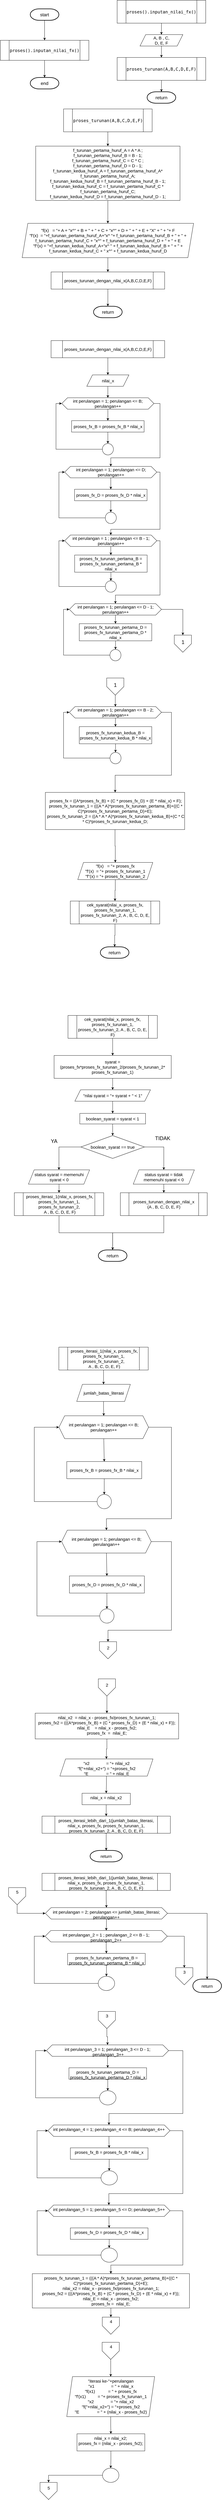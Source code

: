 <mxfile version="20.7.4" type="device"><diagram id="DAXjjJylwrvw80jNTv9P" name="Page-1"><mxGraphModel dx="1833" dy="1072" grid="1" gridSize="10" guides="1" tooltips="1" connect="1" arrows="1" fold="1" page="1" pageScale="1" pageWidth="827" pageHeight="1169" math="0" shadow="0"><root><mxCell id="0"/><mxCell id="1" parent="0"/><mxCell id="E_1q_kPZI-BEjvOuECfu-3" style="edgeStyle=orthogonalEdgeStyle;rounded=0;orthogonalLoop=1;jettySize=auto;html=1;entryX=0.5;entryY=0;entryDx=0;entryDy=0;fontSize=15;" parent="1" source="PBBCC5rpYuAhIL-adwkn-1" target="E_1q_kPZI-BEjvOuECfu-2" edge="1"><mxGeometry relative="1" as="geometry"/></mxCell><mxCell id="PBBCC5rpYuAhIL-adwkn-1" value="&lt;font style=&quot;font-size: 16px;&quot;&gt;start&lt;/font&gt;" style="strokeWidth=2;html=1;shape=mxgraph.flowchart.terminator;whiteSpace=wrap;" parent="1" vertex="1"><mxGeometry x="146" y="40" width="100" height="40" as="geometry"/></mxCell><mxCell id="PBBCC5rpYuAhIL-adwkn-6" value="&lt;font style=&quot;font-size: 16px;&quot;&gt;end&lt;/font&gt;" style="strokeWidth=2;html=1;shape=mxgraph.flowchart.terminator;whiteSpace=wrap;" parent="1" vertex="1"><mxGeometry x="146" y="280" width="100" height="40" as="geometry"/></mxCell><mxCell id="E_1q_kPZI-BEjvOuECfu-4" style="edgeStyle=orthogonalEdgeStyle;rounded=0;orthogonalLoop=1;jettySize=auto;html=1;entryX=0.5;entryY=0;entryDx=0;entryDy=0;entryPerimeter=0;fontSize=15;" parent="1" source="E_1q_kPZI-BEjvOuECfu-2" target="PBBCC5rpYuAhIL-adwkn-6" edge="1"><mxGeometry relative="1" as="geometry"/></mxCell><mxCell id="E_1q_kPZI-BEjvOuECfu-2" value="&lt;pre style=&quot;border-color: var(--border-color); font-size: 12px;&quot;&gt;&lt;font style=&quot;border-color: var(--border-color); background-color: rgb(255, 255, 255); font-size: 15px;&quot;&gt;proses().inputan_nilai_fx()&lt;/font&gt;&lt;/pre&gt;" style="shape=process;whiteSpace=wrap;html=1;backgroundOutline=1;fontSize=15;" parent="1" vertex="1"><mxGeometry x="41" y="150" width="310" height="70" as="geometry"/></mxCell><mxCell id="E_1q_kPZI-BEjvOuECfu-7" value="" style="edgeStyle=orthogonalEdgeStyle;rounded=0;orthogonalLoop=1;jettySize=auto;html=1;fontSize=16;" parent="1" source="E_1q_kPZI-BEjvOuECfu-5" target="E_1q_kPZI-BEjvOuECfu-6" edge="1"><mxGeometry relative="1" as="geometry"/></mxCell><mxCell id="E_1q_kPZI-BEjvOuECfu-5" value="&lt;pre style=&quot;border-color: var(--border-color); font-size: 12px;&quot;&gt;&lt;font style=&quot;border-color: var(--border-color); background-color: rgb(255, 255, 255); font-size: 15px;&quot;&gt;proses().inputan_nilai_fx()&lt;/font&gt;&lt;/pre&gt;" style="shape=process;whiteSpace=wrap;html=1;backgroundOutline=1;fontSize=15;" parent="1" vertex="1"><mxGeometry x="450" y="10" width="310" height="80" as="geometry"/></mxCell><mxCell id="E_1q_kPZI-BEjvOuECfu-9" style="edgeStyle=orthogonalEdgeStyle;rounded=0;orthogonalLoop=1;jettySize=auto;html=1;fontSize=16;" parent="1" source="E_1q_kPZI-BEjvOuECfu-6" target="E_1q_kPZI-BEjvOuECfu-8" edge="1"><mxGeometry relative="1" as="geometry"/></mxCell><mxCell id="E_1q_kPZI-BEjvOuECfu-6" value="A, B , C, &lt;br&gt;D, E, F" style="shape=parallelogram;perimeter=parallelogramPerimeter;whiteSpace=wrap;html=1;fixedSize=1;fontSize=15;" parent="1" vertex="1"><mxGeometry x="530" y="130" width="150" height="40" as="geometry"/></mxCell><mxCell id="E_1q_kPZI-BEjvOuECfu-11" style="edgeStyle=orthogonalEdgeStyle;rounded=0;orthogonalLoop=1;jettySize=auto;html=1;fontSize=16;" parent="1" source="E_1q_kPZI-BEjvOuECfu-8" target="E_1q_kPZI-BEjvOuECfu-10" edge="1"><mxGeometry relative="1" as="geometry"/></mxCell><mxCell id="E_1q_kPZI-BEjvOuECfu-8" value="&lt;pre style=&quot;border-color: var(--border-color); font-size: 12px;&quot;&gt;&lt;font style=&quot;border-color: var(--border-color); background-color: rgb(255, 255, 255); font-size: 15px;&quot;&gt;proses_turunan(A,B,C,D,E,F)&lt;/font&gt;&lt;/pre&gt;" style="shape=process;whiteSpace=wrap;html=1;backgroundOutline=1;fontSize=15;" parent="1" vertex="1"><mxGeometry x="450" y="210" width="310" height="80" as="geometry"/></mxCell><mxCell id="E_1q_kPZI-BEjvOuECfu-10" value="&lt;font style=&quot;font-size: 16px;&quot;&gt;return&lt;/font&gt;" style="strokeWidth=2;html=1;shape=mxgraph.flowchart.terminator;whiteSpace=wrap;" parent="1" vertex="1"><mxGeometry x="555" y="330" width="100" height="40" as="geometry"/></mxCell><mxCell id="E_1q_kPZI-BEjvOuECfu-14" value="" style="edgeStyle=orthogonalEdgeStyle;rounded=0;orthogonalLoop=1;jettySize=auto;html=1;fontSize=16;" parent="1" source="E_1q_kPZI-BEjvOuECfu-12" target="E_1q_kPZI-BEjvOuECfu-13" edge="1"><mxGeometry relative="1" as="geometry"/></mxCell><mxCell id="E_1q_kPZI-BEjvOuECfu-12" value="&lt;pre style=&quot;border-color: var(--border-color); font-size: 12px;&quot;&gt;&lt;font style=&quot;border-color: var(--border-color); background-color: rgb(255, 255, 255); font-size: 15px;&quot;&gt;proses_turunan(A,B,C,D,E,F)&lt;/font&gt;&lt;/pre&gt;" style="shape=process;whiteSpace=wrap;html=1;backgroundOutline=1;fontSize=15;" parent="1" vertex="1"><mxGeometry x="262.5" y="390" width="310" height="80" as="geometry"/></mxCell><mxCell id="E_1q_kPZI-BEjvOuECfu-16" style="edgeStyle=orthogonalEdgeStyle;rounded=0;orthogonalLoop=1;jettySize=auto;html=1;entryX=0.5;entryY=0;entryDx=0;entryDy=0;fontSize=16;" parent="1" source="E_1q_kPZI-BEjvOuECfu-13" target="E_1q_kPZI-BEjvOuECfu-15" edge="1"><mxGeometry relative="1" as="geometry"/></mxCell><mxCell id="E_1q_kPZI-BEjvOuECfu-13" value="&lt;div&gt;f_turunan_pertama_huruf_A = A * A ;&lt;/div&gt;&lt;div&gt;f_turunan_pertama_huruf_B = B - 1;&lt;/div&gt;&lt;div&gt;f_turunan_pertama_huruf_C = C * C ;&lt;/div&gt;&lt;div&gt;f_turunan_pertama_huruf_D = D - 1;&lt;/div&gt;&lt;div&gt;f_turunan_kedua_huruf_A = f_turunan_pertama_huruf_A* f_turunan_pertama_huruf_A;&lt;/div&gt;&lt;div&gt;f_turunan_kedua_huruf_B = f_turunan_pertama_huruf_B - 1;&lt;/div&gt;&lt;div&gt;f_turunan_kedua_huruf_C = f_turunan_pertama_huruf_C * f_turunan_pertama_huruf_C;&lt;/div&gt;&lt;div&gt;f_turunan_kedua_huruf_D = f_turunan_pertama_huruf_D - 1;&lt;/div&gt;" style="whiteSpace=wrap;html=1;fontSize=15;" parent="1" vertex="1"><mxGeometry x="165" y="520" width="505" height="190" as="geometry"/></mxCell><mxCell id="E_1q_kPZI-BEjvOuECfu-18" value="" style="edgeStyle=orthogonalEdgeStyle;rounded=0;orthogonalLoop=1;jettySize=auto;html=1;fontSize=16;" parent="1" source="E_1q_kPZI-BEjvOuECfu-15" target="E_1q_kPZI-BEjvOuECfu-17" edge="1"><mxGeometry relative="1" as="geometry"/></mxCell><mxCell id="E_1q_kPZI-BEjvOuECfu-15" value="&lt;div&gt;&quot;f(x)&amp;nbsp; &amp;nbsp;= &quot;+ A + &quot;x^&quot; + B + &quot; + &quot; + C + &quot;x^&quot; + D + &quot; + &quot; + E + &quot;X&quot; + &quot; + &quot;+ F&lt;/div&gt;&lt;div&gt;&quot;f'(x)&amp;nbsp; = &quot;+f_turunan_pertama_huruf_A+&quot;x^ &quot;+ f_turunan_pertama_huruf_B + &quot; + &quot; + f_turunan_pertama_huruf_C + &quot;x^&quot; + f_turunan_pertama_huruf_D + &quot; + &quot; + E&lt;/div&gt;&lt;div&gt;&quot;f''(x) = &quot;+f_turunan_kedua_huruf_A+&quot;x^ &quot; + f_turunan_kedua_huruf_B + &quot; + &quot; + f_turunan_kedua_huruf_C + &quot; x^&quot; + f_turunan_kedua_huruf_D&lt;/div&gt;" style="shape=parallelogram;perimeter=parallelogramPerimeter;whiteSpace=wrap;html=1;fixedSize=1;fontSize=15;" parent="1" vertex="1"><mxGeometry x="117.5" y="790" width="600" height="120" as="geometry"/></mxCell><mxCell id="E_1q_kPZI-BEjvOuECfu-20" style="edgeStyle=orthogonalEdgeStyle;rounded=0;orthogonalLoop=1;jettySize=auto;html=1;fontSize=16;" parent="1" source="E_1q_kPZI-BEjvOuECfu-17" target="E_1q_kPZI-BEjvOuECfu-19" edge="1"><mxGeometry relative="1" as="geometry"/></mxCell><mxCell id="E_1q_kPZI-BEjvOuECfu-17" value="proses_turunan_dengan_nilai_x(A,B,C,D,E,F)" style="shape=process;whiteSpace=wrap;html=1;backgroundOutline=1;fontSize=15;" parent="1" vertex="1"><mxGeometry x="218.75" y="960" width="397.5" height="60" as="geometry"/></mxCell><mxCell id="E_1q_kPZI-BEjvOuECfu-19" value="&lt;font style=&quot;font-size: 16px;&quot;&gt;return&lt;/font&gt;" style="strokeWidth=2;html=1;shape=mxgraph.flowchart.terminator;whiteSpace=wrap;" parent="1" vertex="1"><mxGeometry x="367.5" y="1080" width="100" height="40" as="geometry"/></mxCell><mxCell id="kKgwwl3PfgiKNTvejOgA-3" value="" style="edgeStyle=orthogonalEdgeStyle;rounded=0;orthogonalLoop=1;jettySize=auto;html=1;" parent="1" source="kKgwwl3PfgiKNTvejOgA-1" target="kKgwwl3PfgiKNTvejOgA-2" edge="1"><mxGeometry relative="1" as="geometry"/></mxCell><mxCell id="kKgwwl3PfgiKNTvejOgA-1" value="proses_turunan_dengan_nilai_x(A,B,C,D,E,F)" style="shape=process;whiteSpace=wrap;html=1;backgroundOutline=1;fontSize=15;" parent="1" vertex="1"><mxGeometry x="218.75" y="1200" width="397.5" height="60" as="geometry"/></mxCell><mxCell id="kKgwwl3PfgiKNTvejOgA-5" value="" style="edgeStyle=orthogonalEdgeStyle;rounded=0;orthogonalLoop=1;jettySize=auto;html=1;" parent="1" source="kKgwwl3PfgiKNTvejOgA-2" target="kKgwwl3PfgiKNTvejOgA-4" edge="1"><mxGeometry relative="1" as="geometry"/></mxCell><mxCell id="kKgwwl3PfgiKNTvejOgA-2" value="&lt;span style=&quot;font-size: 15px;&quot;&gt;nilai_x&lt;/span&gt;" style="shape=parallelogram;perimeter=parallelogramPerimeter;whiteSpace=wrap;html=1;fixedSize=1;fontSize=15;" parent="1" vertex="1"><mxGeometry x="343.75" y="1320" width="147.5" height="40" as="geometry"/></mxCell><mxCell id="kKgwwl3PfgiKNTvejOgA-7" value="" style="edgeStyle=orthogonalEdgeStyle;rounded=0;orthogonalLoop=1;jettySize=auto;html=1;" parent="1" source="kKgwwl3PfgiKNTvejOgA-4" target="kKgwwl3PfgiKNTvejOgA-6" edge="1"><mxGeometry relative="1" as="geometry"/></mxCell><mxCell id="kKgwwl3PfgiKNTvejOgA-17" style="edgeStyle=orthogonalEdgeStyle;rounded=0;orthogonalLoop=1;jettySize=auto;html=1;entryX=0.5;entryY=0;entryDx=0;entryDy=0;" parent="1" source="kKgwwl3PfgiKNTvejOgA-4" target="kKgwwl3PfgiKNTvejOgA-12" edge="1"><mxGeometry relative="1" as="geometry"><Array as="points"><mxPoint x="600" y="1420"/><mxPoint x="600" y="1610"/><mxPoint x="428" y="1610"/></Array></mxGeometry></mxCell><mxCell id="kKgwwl3PfgiKNTvejOgA-4" value="&lt;span style=&quot;font-size: 15px;&quot;&gt;int perulangan = 1; perulangan &amp;lt;= B; perulangan++&lt;/span&gt;" style="shape=hexagon;perimeter=hexagonPerimeter2;whiteSpace=wrap;html=1;fixedSize=1;fontSize=15;" parent="1" vertex="1"><mxGeometry x="256.25" y="1400" width="322.5" height="40" as="geometry"/></mxCell><mxCell id="kKgwwl3PfgiKNTvejOgA-9" value="" style="edgeStyle=orthogonalEdgeStyle;rounded=0;orthogonalLoop=1;jettySize=auto;html=1;" parent="1" source="kKgwwl3PfgiKNTvejOgA-6" target="kKgwwl3PfgiKNTvejOgA-8" edge="1"><mxGeometry relative="1" as="geometry"/></mxCell><mxCell id="kKgwwl3PfgiKNTvejOgA-6" value="&lt;span style=&quot;font-size: 15px;&quot;&gt;proses_fx_B = proses_fx_B * nilai_x&lt;/span&gt;" style="whiteSpace=wrap;html=1;fontSize=15;" parent="1" vertex="1"><mxGeometry x="290.63" y="1480" width="253.75" height="40" as="geometry"/></mxCell><mxCell id="kKgwwl3PfgiKNTvejOgA-10" style="edgeStyle=orthogonalEdgeStyle;rounded=0;orthogonalLoop=1;jettySize=auto;html=1;entryX=0;entryY=0.5;entryDx=0;entryDy=0;" parent="1" source="kKgwwl3PfgiKNTvejOgA-8" target="kKgwwl3PfgiKNTvejOgA-4" edge="1"><mxGeometry relative="1" as="geometry"><Array as="points"><mxPoint x="236" y="1580"/><mxPoint x="236" y="1420"/></Array></mxGeometry></mxCell><mxCell id="kKgwwl3PfgiKNTvejOgA-8" value="" style="ellipse;whiteSpace=wrap;html=1;fontSize=15;" parent="1" vertex="1"><mxGeometry x="398.25" y="1560" width="38.75" height="40" as="geometry"/></mxCell><mxCell id="kKgwwl3PfgiKNTvejOgA-11" value="" style="edgeStyle=orthogonalEdgeStyle;rounded=0;orthogonalLoop=1;jettySize=auto;html=1;" parent="1" source="kKgwwl3PfgiKNTvejOgA-12" target="kKgwwl3PfgiKNTvejOgA-14" edge="1"><mxGeometry relative="1" as="geometry"/></mxCell><mxCell id="kKgwwl3PfgiKNTvejOgA-24" style="edgeStyle=orthogonalEdgeStyle;rounded=0;orthogonalLoop=1;jettySize=auto;html=1;entryX=0.5;entryY=0;entryDx=0;entryDy=0;" parent="1" source="kKgwwl3PfgiKNTvejOgA-12" target="kKgwwl3PfgiKNTvejOgA-19" edge="1"><mxGeometry relative="1" as="geometry"><Array as="points"><mxPoint x="600" y="1660"/><mxPoint x="600" y="1860"/><mxPoint x="428" y="1860"/></Array></mxGeometry></mxCell><mxCell id="kKgwwl3PfgiKNTvejOgA-12" value="&lt;span style=&quot;font-size: 15px;&quot;&gt;int perulangan = 1; perulangan &amp;lt;= D; perulangan++&lt;/span&gt;" style="shape=hexagon;perimeter=hexagonPerimeter2;whiteSpace=wrap;html=1;fixedSize=1;fontSize=15;" parent="1" vertex="1"><mxGeometry x="266.5" y="1640" width="322.5" height="40" as="geometry"/></mxCell><mxCell id="kKgwwl3PfgiKNTvejOgA-13" value="" style="edgeStyle=orthogonalEdgeStyle;rounded=0;orthogonalLoop=1;jettySize=auto;html=1;" parent="1" source="kKgwwl3PfgiKNTvejOgA-14" target="kKgwwl3PfgiKNTvejOgA-16" edge="1"><mxGeometry relative="1" as="geometry"/></mxCell><mxCell id="kKgwwl3PfgiKNTvejOgA-14" value="&lt;span style=&quot;font-size: 15px;&quot;&gt;proses_fx_D = proses_fx_D * nilai_x&lt;/span&gt;" style="whiteSpace=wrap;html=1;fontSize=15;" parent="1" vertex="1"><mxGeometry x="300.88" y="1720" width="253.75" height="40" as="geometry"/></mxCell><mxCell id="kKgwwl3PfgiKNTvejOgA-15" style="edgeStyle=orthogonalEdgeStyle;rounded=0;orthogonalLoop=1;jettySize=auto;html=1;entryX=0;entryY=0.5;entryDx=0;entryDy=0;" parent="1" source="kKgwwl3PfgiKNTvejOgA-16" target="kKgwwl3PfgiKNTvejOgA-12" edge="1"><mxGeometry relative="1" as="geometry"><Array as="points"><mxPoint x="246.25" y="1820"/><mxPoint x="246.25" y="1660"/></Array></mxGeometry></mxCell><mxCell id="kKgwwl3PfgiKNTvejOgA-16" value="" style="ellipse;whiteSpace=wrap;html=1;fontSize=15;" parent="1" vertex="1"><mxGeometry x="408.5" y="1800" width="38.75" height="40" as="geometry"/></mxCell><mxCell id="kKgwwl3PfgiKNTvejOgA-18" value="" style="edgeStyle=orthogonalEdgeStyle;rounded=0;orthogonalLoop=1;jettySize=auto;html=1;" parent="1" source="kKgwwl3PfgiKNTvejOgA-19" target="kKgwwl3PfgiKNTvejOgA-21" edge="1"><mxGeometry relative="1" as="geometry"/></mxCell><mxCell id="kKgwwl3PfgiKNTvejOgA-31" style="edgeStyle=orthogonalEdgeStyle;rounded=0;orthogonalLoop=1;jettySize=auto;html=1;entryX=0.5;entryY=0;entryDx=0;entryDy=0;" parent="1" source="kKgwwl3PfgiKNTvejOgA-19" target="kKgwwl3PfgiKNTvejOgA-26" edge="1"><mxGeometry relative="1" as="geometry"><Array as="points"><mxPoint x="600" y="1900"/><mxPoint x="600" y="2090"/><mxPoint x="444" y="2090"/></Array></mxGeometry></mxCell><mxCell id="kKgwwl3PfgiKNTvejOgA-19" value="&lt;span style=&quot;font-size: 15px;&quot;&gt;int perulangan = 1 ; perulangan &amp;lt;= B - 1; perulangan++&lt;/span&gt;" style="shape=hexagon;perimeter=hexagonPerimeter2;whiteSpace=wrap;html=1;fixedSize=1;fontSize=15;" parent="1" vertex="1"><mxGeometry x="266.5" y="1880" width="322.5" height="40" as="geometry"/></mxCell><mxCell id="kKgwwl3PfgiKNTvejOgA-20" value="" style="edgeStyle=orthogonalEdgeStyle;rounded=0;orthogonalLoop=1;jettySize=auto;html=1;" parent="1" source="kKgwwl3PfgiKNTvejOgA-21" target="kKgwwl3PfgiKNTvejOgA-23" edge="1"><mxGeometry relative="1" as="geometry"/></mxCell><mxCell id="kKgwwl3PfgiKNTvejOgA-21" value="&lt;span style=&quot;font-size: 15px;&quot;&gt;proses_fx_turunan_pertama_B = proses_fx_turunan_pertama_B * nilai_x&lt;/span&gt;" style="whiteSpace=wrap;html=1;fontSize=15;" parent="1" vertex="1"><mxGeometry x="301.25" y="1950" width="253.75" height="60" as="geometry"/></mxCell><mxCell id="kKgwwl3PfgiKNTvejOgA-22" style="edgeStyle=orthogonalEdgeStyle;rounded=0;orthogonalLoop=1;jettySize=auto;html=1;entryX=0;entryY=0.5;entryDx=0;entryDy=0;" parent="1" source="kKgwwl3PfgiKNTvejOgA-23" target="kKgwwl3PfgiKNTvejOgA-19" edge="1"><mxGeometry relative="1" as="geometry"><Array as="points"><mxPoint x="246.25" y="2060"/><mxPoint x="246.25" y="1900"/></Array></mxGeometry></mxCell><mxCell id="kKgwwl3PfgiKNTvejOgA-23" value="" style="ellipse;whiteSpace=wrap;html=1;fontSize=15;" parent="1" vertex="1"><mxGeometry x="408.5" y="2040" width="38.75" height="40" as="geometry"/></mxCell><mxCell id="kKgwwl3PfgiKNTvejOgA-25" value="" style="edgeStyle=orthogonalEdgeStyle;rounded=0;orthogonalLoop=1;jettySize=auto;html=1;" parent="1" source="kKgwwl3PfgiKNTvejOgA-26" target="kKgwwl3PfgiKNTvejOgA-28" edge="1"><mxGeometry relative="1" as="geometry"/></mxCell><mxCell id="kKgwwl3PfgiKNTvejOgA-34" style="edgeStyle=orthogonalEdgeStyle;rounded=0;orthogonalLoop=1;jettySize=auto;html=1;entryX=0.5;entryY=0;entryDx=0;entryDy=0;" parent="1" source="kKgwwl3PfgiKNTvejOgA-26" target="kKgwwl3PfgiKNTvejOgA-33" edge="1"><mxGeometry relative="1" as="geometry"/></mxCell><mxCell id="kKgwwl3PfgiKNTvejOgA-26" value="&lt;span style=&quot;font-size: 15px;&quot;&gt;int perulangan = 1; perulangan &amp;lt;= D - 1; perulangan++&lt;/span&gt;" style="shape=hexagon;perimeter=hexagonPerimeter2;whiteSpace=wrap;html=1;fixedSize=1;fontSize=15;" parent="1" vertex="1"><mxGeometry x="282.71" y="2120" width="322.5" height="40" as="geometry"/></mxCell><mxCell id="kKgwwl3PfgiKNTvejOgA-27" value="" style="edgeStyle=orthogonalEdgeStyle;rounded=0;orthogonalLoop=1;jettySize=auto;html=1;" parent="1" source="kKgwwl3PfgiKNTvejOgA-28" target="kKgwwl3PfgiKNTvejOgA-30" edge="1"><mxGeometry relative="1" as="geometry"/></mxCell><mxCell id="kKgwwl3PfgiKNTvejOgA-28" value="&lt;span style=&quot;font-size: 15px;&quot;&gt;proses_fx_turunan_pertama_D = proses_fx_turunan_pertama_D * nilai_x&lt;/span&gt;" style="whiteSpace=wrap;html=1;fontSize=15;" parent="1" vertex="1"><mxGeometry x="317.46" y="2190" width="253.75" height="60" as="geometry"/></mxCell><mxCell id="kKgwwl3PfgiKNTvejOgA-29" style="edgeStyle=orthogonalEdgeStyle;rounded=0;orthogonalLoop=1;jettySize=auto;html=1;entryX=0;entryY=0.5;entryDx=0;entryDy=0;" parent="1" source="kKgwwl3PfgiKNTvejOgA-30" target="kKgwwl3PfgiKNTvejOgA-26" edge="1"><mxGeometry relative="1" as="geometry"><Array as="points"><mxPoint x="262.46" y="2300"/><mxPoint x="262.46" y="2140"/></Array></mxGeometry></mxCell><mxCell id="kKgwwl3PfgiKNTvejOgA-30" value="" style="ellipse;whiteSpace=wrap;html=1;fontSize=15;" parent="1" vertex="1"><mxGeometry x="424.71" y="2280" width="38.75" height="40" as="geometry"/></mxCell><mxCell id="kKgwwl3PfgiKNTvejOgA-33" value="" style="verticalLabelPosition=bottom;verticalAlign=top;html=1;shape=offPageConnector;rounded=0;size=0.5;" parent="1" vertex="1"><mxGeometry x="650" y="2230" width="60" height="60" as="geometry"/></mxCell><mxCell id="kKgwwl3PfgiKNTvejOgA-35" value="&lt;font style=&quot;font-size: 18px;&quot;&gt;1&lt;/font&gt;" style="text;html=1;align=center;verticalAlign=middle;resizable=0;points=[];autosize=1;strokeColor=none;fillColor=none;" parent="1" vertex="1"><mxGeometry x="665" y="2235" width="30" height="40" as="geometry"/></mxCell><mxCell id="kKgwwl3PfgiKNTvejOgA-47" style="edgeStyle=orthogonalEdgeStyle;rounded=0;orthogonalLoop=1;jettySize=auto;html=1;entryX=0.5;entryY=0;entryDx=0;entryDy=0;fontSize=18;" parent="1" source="kKgwwl3PfgiKNTvejOgA-37" target="kKgwwl3PfgiKNTvejOgA-40" edge="1"><mxGeometry relative="1" as="geometry"/></mxCell><mxCell id="kKgwwl3PfgiKNTvejOgA-37" value="" style="verticalLabelPosition=bottom;verticalAlign=top;html=1;shape=offPageConnector;rounded=0;size=0.5;" parent="1" vertex="1"><mxGeometry x="413.5" y="2380" width="60" height="60" as="geometry"/></mxCell><mxCell id="kKgwwl3PfgiKNTvejOgA-38" value="&lt;font style=&quot;font-size: 18px;&quot;&gt;1&lt;/font&gt;" style="text;html=1;align=center;verticalAlign=middle;resizable=0;points=[];autosize=1;strokeColor=none;fillColor=none;" parent="1" vertex="1"><mxGeometry x="427.5" y="2385" width="30" height="40" as="geometry"/></mxCell><mxCell id="kKgwwl3PfgiKNTvejOgA-39" value="" style="edgeStyle=orthogonalEdgeStyle;rounded=0;orthogonalLoop=1;jettySize=auto;html=1;" parent="1" source="kKgwwl3PfgiKNTvejOgA-40" target="kKgwwl3PfgiKNTvejOgA-42" edge="1"><mxGeometry relative="1" as="geometry"/></mxCell><mxCell id="zdgtcmGJrMcg57RBQMxr-4" value="" style="edgeStyle=orthogonalEdgeStyle;rounded=0;orthogonalLoop=1;jettySize=auto;html=1;" edge="1" parent="1" source="kKgwwl3PfgiKNTvejOgA-40" target="zdgtcmGJrMcg57RBQMxr-3"><mxGeometry relative="1" as="geometry"><Array as="points"><mxPoint x="640" y="2500"/><mxPoint x="640" y="2720"/><mxPoint x="443" y="2720"/></Array></mxGeometry></mxCell><mxCell id="kKgwwl3PfgiKNTvejOgA-40" value="&lt;span style=&quot;font-size: 15px;&quot;&gt;int perulangan = 1; perulangan &amp;lt;= B - 2; perulangan++&lt;/span&gt;" style="shape=hexagon;perimeter=hexagonPerimeter2;whiteSpace=wrap;html=1;fixedSize=1;fontSize=15;" parent="1" vertex="1"><mxGeometry x="282.71" y="2480" width="322.5" height="40" as="geometry"/></mxCell><mxCell id="kKgwwl3PfgiKNTvejOgA-41" value="" style="edgeStyle=orthogonalEdgeStyle;rounded=0;orthogonalLoop=1;jettySize=auto;html=1;" parent="1" source="kKgwwl3PfgiKNTvejOgA-42" edge="1"><mxGeometry relative="1" as="geometry"><mxPoint x="444.085" y="2640" as="targetPoint"/></mxGeometry></mxCell><mxCell id="kKgwwl3PfgiKNTvejOgA-42" value="&lt;span style=&quot;font-size: 15px;&quot;&gt;proses_fx_turunan_kedua_B = proses_fx_turunan_kedua_B * nilai_x&lt;/span&gt;" style="whiteSpace=wrap;html=1;fontSize=15;" parent="1" vertex="1"><mxGeometry x="317.46" y="2550" width="253.75" height="60" as="geometry"/></mxCell><mxCell id="kKgwwl3PfgiKNTvejOgA-43" style="edgeStyle=orthogonalEdgeStyle;rounded=0;orthogonalLoop=1;jettySize=auto;html=1;entryX=0;entryY=0.5;entryDx=0;entryDy=0;" parent="1" target="kKgwwl3PfgiKNTvejOgA-40" edge="1"><mxGeometry relative="1" as="geometry"><Array as="points"><mxPoint x="262.46" y="2660"/><mxPoint x="262.46" y="2500"/></Array><mxPoint x="424.71" y="2660.0" as="sourcePoint"/></mxGeometry></mxCell><mxCell id="kKgwwl3PfgiKNTvejOgA-44" value="" style="ellipse;whiteSpace=wrap;html=1;fontSize=15;" parent="1" vertex="1"><mxGeometry x="424.96" y="2640" width="38.75" height="40" as="geometry"/></mxCell><mxCell id="kKgwwl3PfgiKNTvejOgA-52" value="" style="edgeStyle=orthogonalEdgeStyle;rounded=0;orthogonalLoop=1;jettySize=auto;html=1;fontSize=18;" parent="1" source="kKgwwl3PfgiKNTvejOgA-49" target="kKgwwl3PfgiKNTvejOgA-51" edge="1"><mxGeometry relative="1" as="geometry"/></mxCell><mxCell id="kKgwwl3PfgiKNTvejOgA-49" value="&lt;span style=&quot;font-size: 15px;&quot;&gt;syarat = (proses_fx*proses_fx_turunan_2/proses_fx_turunan_2*&lt;br&gt;proses_fx_turunan_1)&lt;/span&gt;" style="whiteSpace=wrap;html=1;fontSize=15;" parent="1" vertex="1"><mxGeometry x="229.31" y="3700" width="410" height="80" as="geometry"/></mxCell><mxCell id="kKgwwl3PfgiKNTvejOgA-54" style="edgeStyle=orthogonalEdgeStyle;rounded=0;orthogonalLoop=1;jettySize=auto;html=1;fontSize=18;" parent="1" source="kKgwwl3PfgiKNTvejOgA-51" target="kKgwwl3PfgiKNTvejOgA-53" edge="1"><mxGeometry relative="1" as="geometry"/></mxCell><mxCell id="kKgwwl3PfgiKNTvejOgA-51" value="&lt;span style=&quot;font-size: 15px;&quot;&gt;&quot;nilai syarat = &quot;+ syarat + &quot; &amp;lt; 1&quot;&lt;/span&gt;" style="shape=parallelogram;perimeter=parallelogramPerimeter;whiteSpace=wrap;html=1;fixedSize=1;fontSize=15;" parent="1" vertex="1"><mxGeometry x="302" y="3820" width="264.63" height="40" as="geometry"/></mxCell><mxCell id="kKgwwl3PfgiKNTvejOgA-56" value="" style="edgeStyle=orthogonalEdgeStyle;rounded=0;orthogonalLoop=1;jettySize=auto;html=1;fontSize=18;" parent="1" source="kKgwwl3PfgiKNTvejOgA-53" target="kKgwwl3PfgiKNTvejOgA-55" edge="1"><mxGeometry relative="1" as="geometry"/></mxCell><mxCell id="kKgwwl3PfgiKNTvejOgA-53" value="&lt;span style=&quot;font-size: 15px;&quot;&gt;boolean_syarat = syarat &amp;lt; 1&lt;/span&gt;" style="whiteSpace=wrap;html=1;fontSize=15;" parent="1" vertex="1"><mxGeometry x="319.3" y="3902.5" width="230.01" height="37" as="geometry"/></mxCell><mxCell id="kKgwwl3PfgiKNTvejOgA-60" value="" style="edgeStyle=orthogonalEdgeStyle;rounded=0;orthogonalLoop=1;jettySize=auto;html=1;fontSize=18;" parent="1" source="kKgwwl3PfgiKNTvejOgA-55" target="kKgwwl3PfgiKNTvejOgA-59" edge="1"><mxGeometry relative="1" as="geometry"><Array as="points"><mxPoint x="246.31" y="4020"/></Array></mxGeometry></mxCell><mxCell id="kKgwwl3PfgiKNTvejOgA-66" style="edgeStyle=orthogonalEdgeStyle;rounded=0;orthogonalLoop=1;jettySize=auto;html=1;entryX=0.5;entryY=0;entryDx=0;entryDy=0;fontSize=18;" parent="1" source="kKgwwl3PfgiKNTvejOgA-55" target="kKgwwl3PfgiKNTvejOgA-64" edge="1"><mxGeometry relative="1" as="geometry"><Array as="points"><mxPoint x="613.31" y="4020"/></Array></mxGeometry></mxCell><mxCell id="kKgwwl3PfgiKNTvejOgA-55" value="&lt;span style=&quot;font-size: 15px;&quot;&gt;boolean_syarat == true&lt;/span&gt;" style="rhombus;whiteSpace=wrap;html=1;fontSize=15;" parent="1" vertex="1"><mxGeometry x="323.06" y="3980" width="222.5" height="80" as="geometry"/></mxCell><mxCell id="kKgwwl3PfgiKNTvejOgA-62" value="" style="edgeStyle=orthogonalEdgeStyle;rounded=0;orthogonalLoop=1;jettySize=auto;html=1;fontSize=18;" parent="1" source="kKgwwl3PfgiKNTvejOgA-59" target="kKgwwl3PfgiKNTvejOgA-61" edge="1"><mxGeometry relative="1" as="geometry"/></mxCell><mxCell id="kKgwwl3PfgiKNTvejOgA-59" value="&lt;span style=&quot;font-size: 15px;&quot;&gt;status syarat = memenuhi syarat &amp;lt; 0&lt;/span&gt;" style="shape=parallelogram;perimeter=parallelogramPerimeter;whiteSpace=wrap;html=1;fixedSize=1;fontSize=15;" parent="1" vertex="1"><mxGeometry x="139.56" y="4100" width="214" height="50" as="geometry"/></mxCell><mxCell id="kKgwwl3PfgiKNTvejOgA-69" style="edgeStyle=orthogonalEdgeStyle;rounded=0;orthogonalLoop=1;jettySize=auto;html=1;entryX=0.5;entryY=0;entryDx=0;entryDy=0;entryPerimeter=0;fontSize=18;" parent="1" source="kKgwwl3PfgiKNTvejOgA-61" target="kKgwwl3PfgiKNTvejOgA-67" edge="1"><mxGeometry relative="1" as="geometry"/></mxCell><mxCell id="kKgwwl3PfgiKNTvejOgA-61" value="&lt;span style=&quot;font-size: 15px;&quot;&gt;&amp;nbsp;proses_iterasi_1(nilai_x, proses_fx, proses_fx_turunan_1, &lt;br&gt;proses_fx_turunan_2,&lt;br&gt;&amp;nbsp;A , B, C, D, E, F)&lt;/span&gt;" style="shape=process;whiteSpace=wrap;html=1;backgroundOutline=1;fontSize=15;" parent="1" vertex="1"><mxGeometry x="90.19" y="4180" width="312.75" height="80" as="geometry"/></mxCell><mxCell id="kKgwwl3PfgiKNTvejOgA-63" value="" style="edgeStyle=orthogonalEdgeStyle;rounded=0;orthogonalLoop=1;jettySize=auto;html=1;fontSize=18;" parent="1" source="kKgwwl3PfgiKNTvejOgA-64" target="kKgwwl3PfgiKNTvejOgA-65" edge="1"><mxGeometry relative="1" as="geometry"/></mxCell><mxCell id="kKgwwl3PfgiKNTvejOgA-64" value="&lt;span style=&quot;font-size: 15px;&quot;&gt;status syarat = tidak &lt;br&gt;memenuhi syarat &amp;lt; 0&lt;/span&gt;" style="shape=parallelogram;perimeter=parallelogramPerimeter;whiteSpace=wrap;html=1;fixedSize=1;fontSize=15;" parent="1" vertex="1"><mxGeometry x="506.31" y="4100" width="214" height="50" as="geometry"/></mxCell><mxCell id="kKgwwl3PfgiKNTvejOgA-68" style="edgeStyle=orthogonalEdgeStyle;rounded=0;orthogonalLoop=1;jettySize=auto;html=1;entryX=0.5;entryY=0;entryDx=0;entryDy=0;entryPerimeter=0;fontSize=18;" parent="1" source="kKgwwl3PfgiKNTvejOgA-65" target="kKgwwl3PfgiKNTvejOgA-67" edge="1"><mxGeometry relative="1" as="geometry"/></mxCell><mxCell id="kKgwwl3PfgiKNTvejOgA-65" value="&lt;span style=&quot;font-size: 15px;&quot;&gt;proses_turunan_dengan_nilai_x&lt;br&gt;(A , B, C, D, E, F)&lt;/span&gt;" style="shape=process;whiteSpace=wrap;html=1;backgroundOutline=1;fontSize=15;" parent="1" vertex="1"><mxGeometry x="461.31" y="4180" width="304" height="80" as="geometry"/></mxCell><mxCell id="kKgwwl3PfgiKNTvejOgA-67" value="&lt;font style=&quot;font-size: 16px;&quot;&gt;return&lt;/font&gt;" style="strokeWidth=2;html=1;shape=mxgraph.flowchart.terminator;whiteSpace=wrap;" parent="1" vertex="1"><mxGeometry x="384.31" y="4380" width="100" height="40" as="geometry"/></mxCell><mxCell id="kKgwwl3PfgiKNTvejOgA-70" value="YA" style="text;html=1;align=center;verticalAlign=middle;resizable=0;points=[];autosize=1;strokeColor=none;fillColor=none;fontSize=18;" parent="1" vertex="1"><mxGeometry x="204.31" y="3980" width="50" height="40" as="geometry"/></mxCell><mxCell id="kKgwwl3PfgiKNTvejOgA-71" value="TIDAK" style="text;html=1;align=center;verticalAlign=middle;resizable=0;points=[];autosize=1;strokeColor=none;fillColor=none;fontSize=18;" parent="1" vertex="1"><mxGeometry x="569.31" y="3970" width="80" height="40" as="geometry"/></mxCell><mxCell id="zdgtcmGJrMcg57RBQMxr-2" style="edgeStyle=orthogonalEdgeStyle;rounded=0;orthogonalLoop=1;jettySize=auto;html=1;entryX=0.5;entryY=0;entryDx=0;entryDy=0;" edge="1" parent="1" source="zdgtcmGJrMcg57RBQMxr-1" target="kKgwwl3PfgiKNTvejOgA-49"><mxGeometry relative="1" as="geometry"/></mxCell><mxCell id="zdgtcmGJrMcg57RBQMxr-1" value="&lt;span style=&quot;font-size: 15px;&quot;&gt;cek_syarat(nilai_x, proses_fx, proses_fx_turunan_1, proses_fx_turunan_2, A , B, C, D, E, F)&lt;/span&gt;" style="shape=process;whiteSpace=wrap;html=1;backgroundOutline=1;fontSize=15;" vertex="1" parent="1"><mxGeometry x="277.94" y="3560" width="312.75" height="80" as="geometry"/></mxCell><mxCell id="zdgtcmGJrMcg57RBQMxr-6" value="" style="edgeStyle=orthogonalEdgeStyle;rounded=0;orthogonalLoop=1;jettySize=auto;html=1;" edge="1" parent="1" source="zdgtcmGJrMcg57RBQMxr-3" target="zdgtcmGJrMcg57RBQMxr-5"><mxGeometry relative="1" as="geometry"/></mxCell><mxCell id="zdgtcmGJrMcg57RBQMxr-3" value="&lt;div&gt;&lt;span style=&quot;font-size: 15px;&quot;&gt;&amp;nbsp;proses_fx = ((A*proses_fx_B) + (C * proses_fx_D) + (E * nilai_x) + F);&lt;/span&gt;&lt;/div&gt;&lt;div&gt;&lt;span style=&quot;font-size: 15px;&quot;&gt;&amp;nbsp;proses_fx_turunan_1 = (((A * A)*proses_fx_turunan_pertama_B)+((C * C)*proses_fx_turunan_pertama_D)+E);&lt;/span&gt;&lt;/div&gt;&lt;div&gt;&lt;span style=&quot;font-size: 15px;&quot;&gt;&amp;nbsp;proses_fx_turunan_2 = ((A * A * A)*proses_fx_turunan_kedua_B)+(C * C * C)*proses_fx_turunan_kedua_D;&lt;/span&gt;&lt;/div&gt;" style="whiteSpace=wrap;html=1;fontSize=15;" vertex="1" parent="1"><mxGeometry x="198.75" y="2780" width="487.5" height="130" as="geometry"/></mxCell><mxCell id="zdgtcmGJrMcg57RBQMxr-10" style="edgeStyle=orthogonalEdgeStyle;rounded=0;orthogonalLoop=1;jettySize=auto;html=1;" edge="1" parent="1" source="zdgtcmGJrMcg57RBQMxr-5" target="zdgtcmGJrMcg57RBQMxr-9"><mxGeometry relative="1" as="geometry"/></mxCell><mxCell id="zdgtcmGJrMcg57RBQMxr-5" value="&lt;div&gt;&lt;span style=&quot;font-size: 15px;&quot;&gt;&quot;f(x)&amp;nbsp; &amp;nbsp;= &quot;+ proses_fx&lt;/span&gt;&lt;/div&gt;&lt;div&gt;&lt;span style=&quot;font-size: 15px;&quot;&gt;&quot;f'(x)&amp;nbsp; = &quot;+ proses_fx_turunan_1&lt;/span&gt;&lt;/div&gt;&lt;div&gt;&lt;span style=&quot;font-size: 15px;&quot;&gt;&quot;f''(x) = &quot;+ proses_fx_turunan_2&lt;/span&gt;&lt;/div&gt;" style="shape=parallelogram;perimeter=parallelogramPerimeter;whiteSpace=wrap;html=1;fixedSize=1;fontSize=15;" vertex="1" parent="1"><mxGeometry x="312.25" y="3025" width="262.5" height="60" as="geometry"/></mxCell><mxCell id="zdgtcmGJrMcg57RBQMxr-7" value="&lt;font style=&quot;font-size: 16px;&quot;&gt;return&lt;/font&gt;" style="strokeWidth=2;html=1;shape=mxgraph.flowchart.terminator;whiteSpace=wrap;" vertex="1" parent="1"><mxGeometry x="391.25" y="3320" width="100" height="40" as="geometry"/></mxCell><mxCell id="zdgtcmGJrMcg57RBQMxr-11" style="edgeStyle=orthogonalEdgeStyle;rounded=0;orthogonalLoop=1;jettySize=auto;html=1;" edge="1" parent="1" source="zdgtcmGJrMcg57RBQMxr-9" target="zdgtcmGJrMcg57RBQMxr-7"><mxGeometry relative="1" as="geometry"/></mxCell><mxCell id="zdgtcmGJrMcg57RBQMxr-9" value="&lt;span style=&quot;font-size: 15px;&quot;&gt;cek_syarat(nilai_x, proses_fx, proses_fx_turunan_1, proses_fx_turunan_2, A , B, C, D, E, F)&lt;/span&gt;" style="shape=process;whiteSpace=wrap;html=1;backgroundOutline=1;fontSize=15;" vertex="1" parent="1"><mxGeometry x="286.13" y="3160" width="312.75" height="80" as="geometry"/></mxCell><mxCell id="zdgtcmGJrMcg57RBQMxr-14" value="" style="edgeStyle=orthogonalEdgeStyle;rounded=0;orthogonalLoop=1;jettySize=auto;html=1;" edge="1" parent="1" source="zdgtcmGJrMcg57RBQMxr-12" target="zdgtcmGJrMcg57RBQMxr-13"><mxGeometry relative="1" as="geometry"/></mxCell><mxCell id="zdgtcmGJrMcg57RBQMxr-12" value="&lt;span style=&quot;font-size: 15px;&quot;&gt;&amp;nbsp;proses_iterasi_1(nilai_x, proses_fx, proses_fx_turunan_1, &lt;br&gt;proses_fx_turunan_2,&lt;br&gt;&amp;nbsp;A , B, C, D, E, F)&lt;/span&gt;" style="shape=process;whiteSpace=wrap;html=1;backgroundOutline=1;fontSize=15;" vertex="1" parent="1"><mxGeometry x="246" y="4720" width="312.75" height="80" as="geometry"/></mxCell><mxCell id="zdgtcmGJrMcg57RBQMxr-18" value="" style="edgeStyle=orthogonalEdgeStyle;rounded=0;orthogonalLoop=1;jettySize=auto;html=1;" edge="1" parent="1" source="zdgtcmGJrMcg57RBQMxr-13" target="zdgtcmGJrMcg57RBQMxr-17"><mxGeometry relative="1" as="geometry"/></mxCell><mxCell id="zdgtcmGJrMcg57RBQMxr-13" value="&lt;span style=&quot;font-size: 15px;&quot;&gt;jumlah_batas_literasi&lt;/span&gt;" style="shape=parallelogram;perimeter=parallelogramPerimeter;whiteSpace=wrap;html=1;fixedSize=1;fontSize=15;" vertex="1" parent="1"><mxGeometry x="308.56" y="4850" width="187.63" height="60" as="geometry"/></mxCell><mxCell id="zdgtcmGJrMcg57RBQMxr-32" style="edgeStyle=orthogonalEdgeStyle;rounded=0;orthogonalLoop=1;jettySize=auto;html=1;exitX=1;exitY=0.5;exitDx=0;exitDy=0;entryX=0.5;entryY=0;entryDx=0;entryDy=0;fontSize=15;" edge="1" parent="1" source="zdgtcmGJrMcg57RBQMxr-17" target="zdgtcmGJrMcg57RBQMxr-26"><mxGeometry relative="1" as="geometry"><Array as="points"><mxPoint x="640" y="5000"/><mxPoint x="640" y="5320"/><mxPoint x="413" y="5320"/></Array></mxGeometry></mxCell><mxCell id="zdgtcmGJrMcg57RBQMxr-17" value="&lt;span style=&quot;font-size: 15px;&quot;&gt;int perulangan = 1; perulangan &amp;lt;= B; perulangan++&lt;/span&gt;" style="shape=hexagon;perimeter=hexagonPerimeter2;whiteSpace=wrap;html=1;fixedSize=1;fontSize=15;" vertex="1" parent="1"><mxGeometry x="246.37" y="4960" width="313.63" height="80" as="geometry"/></mxCell><mxCell id="zdgtcmGJrMcg57RBQMxr-19" value="" style="endArrow=classic;html=1;rounded=0;exitX=0.5;exitY=1;exitDx=0;exitDy=0;entryX=0.5;entryY=0;entryDx=0;entryDy=0;" edge="1" parent="1" source="zdgtcmGJrMcg57RBQMxr-17" target="zdgtcmGJrMcg57RBQMxr-21"><mxGeometry width="50" height="50" relative="1" as="geometry"><mxPoint x="560" y="4990" as="sourcePoint"/><mxPoint x="444.615" y="5090" as="targetPoint"/></mxGeometry></mxCell><mxCell id="zdgtcmGJrMcg57RBQMxr-23" style="edgeStyle=orthogonalEdgeStyle;rounded=0;orthogonalLoop=1;jettySize=auto;html=1;exitX=0.5;exitY=1;exitDx=0;exitDy=0;fontSize=15;" edge="1" parent="1" source="zdgtcmGJrMcg57RBQMxr-21" target="zdgtcmGJrMcg57RBQMxr-24"><mxGeometry relative="1" as="geometry"><mxPoint x="405.333" y="5250" as="targetPoint"/></mxGeometry></mxCell><mxCell id="zdgtcmGJrMcg57RBQMxr-21" value="&lt;font style=&quot;font-size: 15px;&quot;&gt;proses_fx_B = proses_fx_B * nilai_x&lt;/font&gt;" style="rounded=0;whiteSpace=wrap;html=1;" vertex="1" parent="1"><mxGeometry x="273.71" y="5120" width="262.29" height="60" as="geometry"/></mxCell><mxCell id="zdgtcmGJrMcg57RBQMxr-25" style="edgeStyle=orthogonalEdgeStyle;rounded=0;orthogonalLoop=1;jettySize=auto;html=1;exitX=0;exitY=0.5;exitDx=0;exitDy=0;entryX=0;entryY=0.5;entryDx=0;entryDy=0;fontSize=15;" edge="1" parent="1" source="zdgtcmGJrMcg57RBQMxr-24" target="zdgtcmGJrMcg57RBQMxr-17"><mxGeometry relative="1" as="geometry"><Array as="points"><mxPoint x="160" y="5260"/><mxPoint x="160" y="5000"/></Array></mxGeometry></mxCell><mxCell id="zdgtcmGJrMcg57RBQMxr-24" value="" style="ellipse;whiteSpace=wrap;html=1;aspect=fixed;fontSize=15;" vertex="1" parent="1"><mxGeometry x="379.86" y="5235" width="50" height="50" as="geometry"/></mxCell><mxCell id="zdgtcmGJrMcg57RBQMxr-35" style="edgeStyle=orthogonalEdgeStyle;rounded=0;orthogonalLoop=1;jettySize=auto;html=1;entryX=0.5;entryY=0;entryDx=0;entryDy=0;fontSize=15;" edge="1" parent="1" source="zdgtcmGJrMcg57RBQMxr-26" target="zdgtcmGJrMcg57RBQMxr-34"><mxGeometry relative="1" as="geometry"><Array as="points"><mxPoint x="640" y="5400"/><mxPoint x="640" y="5710"/><mxPoint x="418" y="5710"/></Array></mxGeometry></mxCell><mxCell id="zdgtcmGJrMcg57RBQMxr-26" value="&lt;span style=&quot;font-size: 15px;&quot;&gt;int perulangan = 1; perulangan &amp;lt;= B; perulangan++&lt;/span&gt;" style="shape=hexagon;perimeter=hexagonPerimeter2;whiteSpace=wrap;html=1;fixedSize=1;fontSize=15;" vertex="1" parent="1"><mxGeometry x="255.68" y="5360" width="313.63" height="80" as="geometry"/></mxCell><mxCell id="zdgtcmGJrMcg57RBQMxr-27" value="" style="endArrow=classic;html=1;rounded=0;exitX=0.5;exitY=1;exitDx=0;exitDy=0;entryX=0.5;entryY=0;entryDx=0;entryDy=0;" edge="1" parent="1" source="zdgtcmGJrMcg57RBQMxr-26" target="zdgtcmGJrMcg57RBQMxr-29"><mxGeometry width="50" height="50" relative="1" as="geometry"><mxPoint x="569.31" y="5390" as="sourcePoint"/><mxPoint x="453.925" y="5490" as="targetPoint"/></mxGeometry></mxCell><mxCell id="zdgtcmGJrMcg57RBQMxr-28" style="edgeStyle=orthogonalEdgeStyle;rounded=0;orthogonalLoop=1;jettySize=auto;html=1;exitX=0.5;exitY=1;exitDx=0;exitDy=0;fontSize=15;" edge="1" parent="1" source="zdgtcmGJrMcg57RBQMxr-29" target="zdgtcmGJrMcg57RBQMxr-31"><mxGeometry relative="1" as="geometry"><mxPoint x="414.643" y="5650" as="targetPoint"/></mxGeometry></mxCell><mxCell id="zdgtcmGJrMcg57RBQMxr-29" value="&lt;font style=&quot;font-size: 15px;&quot;&gt;proses_fx_D = proses_fx_D * nilai_x&lt;/font&gt;" style="rounded=0;whiteSpace=wrap;html=1;" vertex="1" parent="1"><mxGeometry x="283.02" y="5520" width="262.29" height="60" as="geometry"/></mxCell><mxCell id="zdgtcmGJrMcg57RBQMxr-30" style="edgeStyle=orthogonalEdgeStyle;rounded=0;orthogonalLoop=1;jettySize=auto;html=1;exitX=0;exitY=0.5;exitDx=0;exitDy=0;entryX=0;entryY=0.5;entryDx=0;entryDy=0;fontSize=15;" edge="1" parent="1" source="zdgtcmGJrMcg57RBQMxr-31" target="zdgtcmGJrMcg57RBQMxr-26"><mxGeometry relative="1" as="geometry"><Array as="points"><mxPoint x="169.31" y="5660"/><mxPoint x="169.31" y="5400"/></Array></mxGeometry></mxCell><mxCell id="zdgtcmGJrMcg57RBQMxr-31" value="" style="ellipse;whiteSpace=wrap;html=1;aspect=fixed;fontSize=15;" vertex="1" parent="1"><mxGeometry x="389.17" y="5635" width="50" height="50" as="geometry"/></mxCell><mxCell id="zdgtcmGJrMcg57RBQMxr-34" value="" style="verticalLabelPosition=bottom;verticalAlign=top;html=1;shape=offPageConnector;rounded=0;size=0.5;fontSize=15;" vertex="1" parent="1"><mxGeometry x="388" y="5750" width="60" height="60" as="geometry"/></mxCell><mxCell id="zdgtcmGJrMcg57RBQMxr-36" value="2" style="text;html=1;align=center;verticalAlign=middle;resizable=0;points=[];autosize=1;strokeColor=none;fillColor=none;fontSize=15;" vertex="1" parent="1"><mxGeometry x="403" y="5756" width="30" height="30" as="geometry"/></mxCell><mxCell id="zdgtcmGJrMcg57RBQMxr-40" value="" style="edgeStyle=orthogonalEdgeStyle;rounded=0;orthogonalLoop=1;jettySize=auto;html=1;fontSize=15;" edge="1" parent="1" source="zdgtcmGJrMcg57RBQMxr-37" target="zdgtcmGJrMcg57RBQMxr-39"><mxGeometry relative="1" as="geometry"/></mxCell><mxCell id="zdgtcmGJrMcg57RBQMxr-37" value="" style="verticalLabelPosition=bottom;verticalAlign=top;html=1;shape=offPageConnector;rounded=0;size=0.5;fontSize=15;" vertex="1" parent="1"><mxGeometry x="384.16" y="5880" width="60" height="60" as="geometry"/></mxCell><mxCell id="zdgtcmGJrMcg57RBQMxr-38" value="2" style="text;html=1;align=center;verticalAlign=middle;resizable=0;points=[];autosize=1;strokeColor=none;fillColor=none;fontSize=15;" vertex="1" parent="1"><mxGeometry x="399.16" y="5886" width="30" height="30" as="geometry"/></mxCell><mxCell id="zdgtcmGJrMcg57RBQMxr-42" value="" style="edgeStyle=orthogonalEdgeStyle;rounded=0;orthogonalLoop=1;jettySize=auto;html=1;fontSize=15;" edge="1" parent="1" source="zdgtcmGJrMcg57RBQMxr-39" target="zdgtcmGJrMcg57RBQMxr-41"><mxGeometry relative="1" as="geometry"/></mxCell><mxCell id="zdgtcmGJrMcg57RBQMxr-39" value="&lt;div&gt;&lt;span style=&quot;font-size: 15px;&quot;&gt;nilai_x2&amp;nbsp; = nilai_x - proses_fx/proses_fx_turunan_1;&lt;/span&gt;&lt;/div&gt;&lt;div&gt;&lt;span style=&quot;font-size: 15px;&quot;&gt;proses_fx2 = (((A*proses_fx_B) + (C * proses_fx_D) + (E * nilai_x) + F));&lt;/span&gt;&lt;/div&gt;&lt;div&gt;&lt;span style=&quot;font-size: 15px;&quot;&gt;nilai_E&amp;nbsp; &amp;nbsp; = nilai_x - proses_fx2;&lt;/span&gt;&lt;/div&gt;&lt;div&gt;&lt;span style=&quot;font-size: 15px;&quot;&gt;proses_fx&amp;nbsp; =&amp;nbsp; nilai_E;&lt;/span&gt;&lt;/div&gt;" style="whiteSpace=wrap;html=1;fontSize=15;verticalAlign=top;rounded=0;" vertex="1" parent="1"><mxGeometry x="163.13" y="6000" width="502.09" height="90" as="geometry"/></mxCell><mxCell id="zdgtcmGJrMcg57RBQMxr-44" value="" style="edgeStyle=orthogonalEdgeStyle;rounded=0;orthogonalLoop=1;jettySize=auto;html=1;fontSize=15;" edge="1" parent="1" source="zdgtcmGJrMcg57RBQMxr-41" target="zdgtcmGJrMcg57RBQMxr-43"><mxGeometry relative="1" as="geometry"/></mxCell><mxCell id="zdgtcmGJrMcg57RBQMxr-41" value="&lt;div&gt;&lt;span style=&quot;font-size: 15px;&quot;&gt;&quot;x2&amp;nbsp; &amp;nbsp; &amp;nbsp; &amp;nbsp; &amp;nbsp; &amp;nbsp; &amp;nbsp; = &quot;+ nilai_x2&lt;/span&gt;&lt;/div&gt;&lt;div&gt;&lt;span style=&quot;font-size: 15px;&quot;&gt;&quot;f(&quot;+nilai_x2+&quot;) = &quot;+proses_fx2&lt;/span&gt;&lt;/div&gt;&lt;div&gt;&lt;span style=&quot;font-size: 15px;&quot;&gt;&quot;E&amp;nbsp; &amp;nbsp; &amp;nbsp; &amp;nbsp; &amp;nbsp; &amp;nbsp; &amp;nbsp; &amp;nbsp;= &quot; + nilai_E&lt;/span&gt;&lt;/div&gt;" style="shape=parallelogram;perimeter=parallelogramPerimeter;whiteSpace=wrap;html=1;fixedSize=1;fontSize=15;verticalAlign=top;rounded=0;" vertex="1" parent="1"><mxGeometry x="249.58" y="6160" width="325.83" height="60" as="geometry"/></mxCell><mxCell id="zdgtcmGJrMcg57RBQMxr-49" value="" style="edgeStyle=orthogonalEdgeStyle;rounded=0;orthogonalLoop=1;jettySize=auto;html=1;fontSize=15;" edge="1" parent="1" source="zdgtcmGJrMcg57RBQMxr-43" target="zdgtcmGJrMcg57RBQMxr-48"><mxGeometry relative="1" as="geometry"/></mxCell><mxCell id="zdgtcmGJrMcg57RBQMxr-43" value="&lt;span style=&quot;font-size: 15px;&quot;&gt;nilai_x = nilai_x2&lt;/span&gt;" style="whiteSpace=wrap;html=1;fontSize=15;verticalAlign=top;rounded=0;" vertex="1" parent="1"><mxGeometry x="327.19" y="6280" width="169" height="40" as="geometry"/></mxCell><mxCell id="zdgtcmGJrMcg57RBQMxr-51" style="edgeStyle=orthogonalEdgeStyle;rounded=0;orthogonalLoop=1;jettySize=auto;html=1;entryX=0.5;entryY=0;entryDx=0;entryDy=0;entryPerimeter=0;fontSize=15;" edge="1" parent="1" source="zdgtcmGJrMcg57RBQMxr-48" target="zdgtcmGJrMcg57RBQMxr-50"><mxGeometry relative="1" as="geometry"/></mxCell><mxCell id="zdgtcmGJrMcg57RBQMxr-48" value="&lt;span style=&quot;font-size: 15px;&quot;&gt;proses_iterasi_lebih_dari_1(jumlah_batas_literasi, nilai_x, proses_fx, proses_fx_turunan_1, proses_fx_turunan_2, A , B, C, D, E, F)&lt;/span&gt;" style="shape=process;whiteSpace=wrap;html=1;backgroundOutline=1;fontSize=15;verticalAlign=top;rounded=0;" vertex="1" parent="1"><mxGeometry x="187.12" y="6360" width="449.15" height="60" as="geometry"/></mxCell><mxCell id="zdgtcmGJrMcg57RBQMxr-50" value="return" style="strokeWidth=2;html=1;shape=mxgraph.flowchart.terminator;whiteSpace=wrap;fontSize=15;gradientColor=#FFFFFF;strokeColor=#000000;" vertex="1" parent="1"><mxGeometry x="355.44" y="6480" width="112.5" height="40" as="geometry"/></mxCell><mxCell id="zdgtcmGJrMcg57RBQMxr-56" value="" style="edgeStyle=orthogonalEdgeStyle;rounded=0;orthogonalLoop=1;jettySize=auto;html=1;fontSize=15;" edge="1" parent="1" source="zdgtcmGJrMcg57RBQMxr-52" target="zdgtcmGJrMcg57RBQMxr-55"><mxGeometry relative="1" as="geometry"/></mxCell><mxCell id="zdgtcmGJrMcg57RBQMxr-52" value="&lt;span style=&quot;font-size: 15px;&quot;&gt;proses_iterasi_lebih_dari_1(jumlah_batas_literasi, nilai_x, proses_fx, proses_fx_turunan_1, proses_fx_turunan_2, A , B, C, D, E, F)&lt;/span&gt;" style="shape=process;whiteSpace=wrap;html=1;backgroundOutline=1;fontSize=15;verticalAlign=top;rounded=0;" vertex="1" parent="1"><mxGeometry x="187.12" y="6560" width="449.15" height="60" as="geometry"/></mxCell><mxCell id="zdgtcmGJrMcg57RBQMxr-58" value="" style="edgeStyle=orthogonalEdgeStyle;rounded=0;orthogonalLoop=1;jettySize=auto;html=1;fontSize=15;" edge="1" parent="1" source="zdgtcmGJrMcg57RBQMxr-55" target="zdgtcmGJrMcg57RBQMxr-57"><mxGeometry relative="1" as="geometry"/></mxCell><mxCell id="zdgtcmGJrMcg57RBQMxr-117" style="edgeStyle=orthogonalEdgeStyle;rounded=0;orthogonalLoop=1;jettySize=auto;html=1;entryX=0.5;entryY=0;entryDx=0;entryDy=0;entryPerimeter=0;fontSize=15;" edge="1" parent="1" source="zdgtcmGJrMcg57RBQMxr-55" target="zdgtcmGJrMcg57RBQMxr-116"><mxGeometry relative="1" as="geometry"/></mxCell><mxCell id="zdgtcmGJrMcg57RBQMxr-55" value="&lt;span style=&quot;font-size: 15px;&quot;&gt;int perulangan = 2; perulangan &amp;lt;= jumlah_batas_literasi; perulangan++&lt;/span&gt;" style="shape=hexagon;perimeter=hexagonPerimeter2;whiteSpace=wrap;html=1;fixedSize=1;fontSize=15;verticalAlign=top;rounded=0;" vertex="1" parent="1"><mxGeometry x="198.77" y="6680" width="427.46" height="40" as="geometry"/></mxCell><mxCell id="zdgtcmGJrMcg57RBQMxr-60" value="" style="edgeStyle=orthogonalEdgeStyle;rounded=0;orthogonalLoop=1;jettySize=auto;html=1;fontSize=15;" edge="1" parent="1" source="zdgtcmGJrMcg57RBQMxr-57" target="zdgtcmGJrMcg57RBQMxr-59"><mxGeometry relative="1" as="geometry"/></mxCell><mxCell id="zdgtcmGJrMcg57RBQMxr-66" style="edgeStyle=orthogonalEdgeStyle;rounded=0;orthogonalLoop=1;jettySize=auto;html=1;entryX=0.5;entryY=0;entryDx=0;entryDy=0;fontSize=15;" edge="1" parent="1" source="zdgtcmGJrMcg57RBQMxr-57" target="zdgtcmGJrMcg57RBQMxr-65"><mxGeometry relative="1" as="geometry"/></mxCell><mxCell id="zdgtcmGJrMcg57RBQMxr-57" value="&lt;span style=&quot;font-size: 15px;&quot;&gt;int perulangan_2 = 1 ; perulangan_2 &amp;lt;= B - 1; &lt;br&gt;perulangan_2++&lt;/span&gt;" style="shape=hexagon;perimeter=hexagonPerimeter2;whiteSpace=wrap;html=1;fixedSize=1;fontSize=15;verticalAlign=top;rounded=0;" vertex="1" parent="1"><mxGeometry x="197.96" y="6760" width="427.46" height="40" as="geometry"/></mxCell><mxCell id="zdgtcmGJrMcg57RBQMxr-62" value="" style="edgeStyle=orthogonalEdgeStyle;rounded=0;orthogonalLoop=1;jettySize=auto;html=1;fontSize=15;" edge="1" parent="1" source="zdgtcmGJrMcg57RBQMxr-59" target="zdgtcmGJrMcg57RBQMxr-61"><mxGeometry relative="1" as="geometry"/></mxCell><mxCell id="zdgtcmGJrMcg57RBQMxr-59" value="&lt;span style=&quot;font-size: 15px;&quot;&gt;proses_fx_turunan_pertama_B = proses_fx_turunan_pertama_B * nilai_x&lt;/span&gt;" style="whiteSpace=wrap;html=1;fontSize=15;verticalAlign=top;rounded=0;" vertex="1" parent="1"><mxGeometry x="276.65" y="6840" width="271.69" height="40" as="geometry"/></mxCell><mxCell id="zdgtcmGJrMcg57RBQMxr-63" style="edgeStyle=orthogonalEdgeStyle;rounded=0;orthogonalLoop=1;jettySize=auto;html=1;entryX=0;entryY=0.5;entryDx=0;entryDy=0;fontSize=15;" edge="1" parent="1" source="zdgtcmGJrMcg57RBQMxr-61" target="zdgtcmGJrMcg57RBQMxr-57"><mxGeometry relative="1" as="geometry"><Array as="points"><mxPoint x="160" y="6945"/><mxPoint x="160" y="6780"/></Array></mxGeometry></mxCell><mxCell id="zdgtcmGJrMcg57RBQMxr-61" value="" style="ellipse;whiteSpace=wrap;html=1;fontSize=15;verticalAlign=top;rounded=0;" vertex="1" parent="1"><mxGeometry x="383.74" y="6920" width="57.51" height="50" as="geometry"/></mxCell><mxCell id="zdgtcmGJrMcg57RBQMxr-65" value="" style="verticalLabelPosition=bottom;verticalAlign=top;html=1;shape=offPageConnector;rounded=0;size=0.5;strokeColor=#000000;fontSize=15;gradientColor=#FFFFFF;" vertex="1" parent="1"><mxGeometry x="655" y="6890" width="60" height="60" as="geometry"/></mxCell><mxCell id="zdgtcmGJrMcg57RBQMxr-67" value="3&lt;br&gt;" style="text;html=1;align=center;verticalAlign=middle;resizable=0;points=[];autosize=1;strokeColor=none;fillColor=none;fontSize=15;" vertex="1" parent="1"><mxGeometry x="670" y="6890" width="30" height="30" as="geometry"/></mxCell><mxCell id="zdgtcmGJrMcg57RBQMxr-79" style="edgeStyle=orthogonalEdgeStyle;rounded=0;orthogonalLoop=1;jettySize=auto;html=1;entryX=0.5;entryY=0;entryDx=0;entryDy=0;fontSize=15;" edge="1" parent="1" source="zdgtcmGJrMcg57RBQMxr-70" target="zdgtcmGJrMcg57RBQMxr-73"><mxGeometry relative="1" as="geometry"/></mxCell><mxCell id="zdgtcmGJrMcg57RBQMxr-70" value="" style="verticalLabelPosition=bottom;verticalAlign=top;html=1;shape=offPageConnector;rounded=0;size=0.5;strokeColor=#000000;fontSize=15;gradientColor=#FFFFFF;" vertex="1" parent="1"><mxGeometry x="384" y="7043" width="60" height="60" as="geometry"/></mxCell><mxCell id="zdgtcmGJrMcg57RBQMxr-71" value="3&lt;br&gt;" style="text;html=1;align=center;verticalAlign=middle;resizable=0;points=[];autosize=1;strokeColor=none;fillColor=none;fontSize=15;" vertex="1" parent="1"><mxGeometry x="399" y="7043" width="30" height="30" as="geometry"/></mxCell><mxCell id="zdgtcmGJrMcg57RBQMxr-72" value="" style="edgeStyle=orthogonalEdgeStyle;rounded=0;orthogonalLoop=1;jettySize=auto;html=1;fontSize=15;" edge="1" parent="1" source="zdgtcmGJrMcg57RBQMxr-73" target="zdgtcmGJrMcg57RBQMxr-75"><mxGeometry relative="1" as="geometry"/></mxCell><mxCell id="zdgtcmGJrMcg57RBQMxr-86" style="edgeStyle=orthogonalEdgeStyle;rounded=0;orthogonalLoop=1;jettySize=auto;html=1;entryX=0.5;entryY=0;entryDx=0;entryDy=0;fontSize=15;" edge="1" parent="1" source="zdgtcmGJrMcg57RBQMxr-73" target="zdgtcmGJrMcg57RBQMxr-81"><mxGeometry relative="1" as="geometry"><Array as="points"><mxPoint x="680" y="7180"/><mxPoint x="680" y="7400"/><mxPoint x="421" y="7400"/></Array></mxGeometry></mxCell><mxCell id="zdgtcmGJrMcg57RBQMxr-73" value="&lt;span style=&quot;font-size: 15px;&quot;&gt;int perulangan_3 = 1; perulangan_3 &amp;lt;= D - 1;&lt;br&gt;&amp;nbsp;perulangan_3++&lt;/span&gt;" style="shape=hexagon;perimeter=hexagonPerimeter2;whiteSpace=wrap;html=1;fixedSize=1;fontSize=15;verticalAlign=top;rounded=0;" vertex="1" parent="1"><mxGeometry x="202.62" y="7160" width="427.46" height="40" as="geometry"/></mxCell><mxCell id="zdgtcmGJrMcg57RBQMxr-74" value="" style="edgeStyle=orthogonalEdgeStyle;rounded=0;orthogonalLoop=1;jettySize=auto;html=1;fontSize=15;" edge="1" parent="1" source="zdgtcmGJrMcg57RBQMxr-75" target="zdgtcmGJrMcg57RBQMxr-77"><mxGeometry relative="1" as="geometry"/></mxCell><mxCell id="zdgtcmGJrMcg57RBQMxr-75" value="&lt;span style=&quot;font-size: 15px;&quot;&gt;proses_fx_turunan_pertama_D = proses_fx_turunan_pertama_D * nilai_x&lt;/span&gt;" style="whiteSpace=wrap;html=1;fontSize=15;verticalAlign=top;rounded=0;" vertex="1" parent="1"><mxGeometry x="281.31" y="7240" width="271.69" height="40" as="geometry"/></mxCell><mxCell id="zdgtcmGJrMcg57RBQMxr-76" style="edgeStyle=orthogonalEdgeStyle;rounded=0;orthogonalLoop=1;jettySize=auto;html=1;entryX=0;entryY=0.5;entryDx=0;entryDy=0;fontSize=15;" edge="1" parent="1" source="zdgtcmGJrMcg57RBQMxr-77" target="zdgtcmGJrMcg57RBQMxr-73"><mxGeometry relative="1" as="geometry"><Array as="points"><mxPoint x="164.66" y="7345"/><mxPoint x="164.66" y="7180"/></Array></mxGeometry></mxCell><mxCell id="zdgtcmGJrMcg57RBQMxr-77" value="" style="ellipse;whiteSpace=wrap;html=1;fontSize=15;verticalAlign=top;rounded=0;" vertex="1" parent="1"><mxGeometry x="388.4" y="7320" width="57.51" height="50" as="geometry"/></mxCell><mxCell id="zdgtcmGJrMcg57RBQMxr-80" value="" style="edgeStyle=orthogonalEdgeStyle;rounded=0;orthogonalLoop=1;jettySize=auto;html=1;fontSize=15;" edge="1" parent="1" source="zdgtcmGJrMcg57RBQMxr-81" target="zdgtcmGJrMcg57RBQMxr-83"><mxGeometry relative="1" as="geometry"/></mxCell><mxCell id="zdgtcmGJrMcg57RBQMxr-93" style="edgeStyle=orthogonalEdgeStyle;rounded=0;orthogonalLoop=1;jettySize=auto;html=1;fontSize=15;" edge="1" parent="1" source="zdgtcmGJrMcg57RBQMxr-81" target="zdgtcmGJrMcg57RBQMxr-88"><mxGeometry relative="1" as="geometry"><Array as="points"><mxPoint x="680" y="7460"/><mxPoint x="680" y="7680"/><mxPoint x="421" y="7680"/></Array></mxGeometry></mxCell><mxCell id="zdgtcmGJrMcg57RBQMxr-81" value="&lt;span style=&quot;font-size: 15px;&quot;&gt;int perulangan_4 = 1; perulangan_4 &amp;lt;= B; perulangan_4++&lt;/span&gt;" style="shape=hexagon;perimeter=hexagonPerimeter2;whiteSpace=wrap;html=1;fixedSize=1;fontSize=15;verticalAlign=top;rounded=0;" vertex="1" parent="1"><mxGeometry x="207.62" y="7440" width="427.46" height="40" as="geometry"/></mxCell><mxCell id="zdgtcmGJrMcg57RBQMxr-82" value="" style="edgeStyle=orthogonalEdgeStyle;rounded=0;orthogonalLoop=1;jettySize=auto;html=1;fontSize=15;" edge="1" parent="1" source="zdgtcmGJrMcg57RBQMxr-83" target="zdgtcmGJrMcg57RBQMxr-85"><mxGeometry relative="1" as="geometry"/></mxCell><mxCell id="zdgtcmGJrMcg57RBQMxr-83" value="&lt;span style=&quot;font-size: 15px;&quot;&gt;proses_fx_B = proses_fx_B * nilai_x&lt;/span&gt;" style="whiteSpace=wrap;html=1;fontSize=15;verticalAlign=top;rounded=0;" vertex="1" parent="1"><mxGeometry x="286.31" y="7520" width="271.69" height="40" as="geometry"/></mxCell><mxCell id="zdgtcmGJrMcg57RBQMxr-84" style="edgeStyle=orthogonalEdgeStyle;rounded=0;orthogonalLoop=1;jettySize=auto;html=1;entryX=0;entryY=0.5;entryDx=0;entryDy=0;fontSize=15;" edge="1" parent="1" source="zdgtcmGJrMcg57RBQMxr-85" target="zdgtcmGJrMcg57RBQMxr-81"><mxGeometry relative="1" as="geometry"><Array as="points"><mxPoint x="169.66" y="7625"/><mxPoint x="169.66" y="7460"/></Array></mxGeometry></mxCell><mxCell id="zdgtcmGJrMcg57RBQMxr-85" value="" style="ellipse;whiteSpace=wrap;html=1;fontSize=15;verticalAlign=top;rounded=0;" vertex="1" parent="1"><mxGeometry x="393.4" y="7600" width="57.51" height="50" as="geometry"/></mxCell><mxCell id="zdgtcmGJrMcg57RBQMxr-87" value="" style="edgeStyle=orthogonalEdgeStyle;rounded=0;orthogonalLoop=1;jettySize=auto;html=1;fontSize=15;" edge="1" parent="1" source="zdgtcmGJrMcg57RBQMxr-88" target="zdgtcmGJrMcg57RBQMxr-90"><mxGeometry relative="1" as="geometry"/></mxCell><mxCell id="zdgtcmGJrMcg57RBQMxr-95" style="edgeStyle=orthogonalEdgeStyle;rounded=0;orthogonalLoop=1;jettySize=auto;html=1;fontSize=15;" edge="1" parent="1" source="zdgtcmGJrMcg57RBQMxr-88" target="zdgtcmGJrMcg57RBQMxr-94"><mxGeometry relative="1" as="geometry"><Array as="points"><mxPoint x="680" y="7740"/><mxPoint x="680" y="7930"/><mxPoint x="428" y="7930"/></Array></mxGeometry></mxCell><mxCell id="zdgtcmGJrMcg57RBQMxr-88" value="&lt;span style=&quot;font-size: 15px;&quot;&gt;int perulangan_5 = 1; perulangan_5 &amp;lt;= D; perulangan_5++&lt;/span&gt;" style="shape=hexagon;perimeter=hexagonPerimeter2;whiteSpace=wrap;html=1;fixedSize=1;fontSize=15;verticalAlign=top;rounded=0;" vertex="1" parent="1"><mxGeometry x="207.62" y="7720" width="427.46" height="40" as="geometry"/></mxCell><mxCell id="zdgtcmGJrMcg57RBQMxr-89" value="" style="edgeStyle=orthogonalEdgeStyle;rounded=0;orthogonalLoop=1;jettySize=auto;html=1;fontSize=15;" edge="1" parent="1" source="zdgtcmGJrMcg57RBQMxr-90" target="zdgtcmGJrMcg57RBQMxr-92"><mxGeometry relative="1" as="geometry"/></mxCell><mxCell id="zdgtcmGJrMcg57RBQMxr-90" value="&lt;span style=&quot;font-size: 15px;&quot;&gt;proses_fx_D = proses_fx_D * nilai_x&lt;/span&gt;" style="whiteSpace=wrap;html=1;fontSize=15;verticalAlign=top;rounded=0;" vertex="1" parent="1"><mxGeometry x="286.31" y="7800" width="271.69" height="40" as="geometry"/></mxCell><mxCell id="zdgtcmGJrMcg57RBQMxr-91" style="edgeStyle=orthogonalEdgeStyle;rounded=0;orthogonalLoop=1;jettySize=auto;html=1;entryX=0;entryY=0.5;entryDx=0;entryDy=0;fontSize=15;" edge="1" parent="1" source="zdgtcmGJrMcg57RBQMxr-92" target="zdgtcmGJrMcg57RBQMxr-88"><mxGeometry relative="1" as="geometry"><Array as="points"><mxPoint x="170" y="7895"/><mxPoint x="170" y="7740"/></Array></mxGeometry></mxCell><mxCell id="zdgtcmGJrMcg57RBQMxr-92" value="" style="ellipse;whiteSpace=wrap;html=1;fontSize=15;verticalAlign=top;rounded=0;" vertex="1" parent="1"><mxGeometry x="393.4" y="7870" width="57.51" height="50" as="geometry"/></mxCell><mxCell id="zdgtcmGJrMcg57RBQMxr-97" style="edgeStyle=orthogonalEdgeStyle;rounded=0;orthogonalLoop=1;jettySize=auto;html=1;entryX=0.5;entryY=0;entryDx=0;entryDy=0;fontSize=15;" edge="1" parent="1" source="zdgtcmGJrMcg57RBQMxr-94" target="zdgtcmGJrMcg57RBQMxr-96"><mxGeometry relative="1" as="geometry"/></mxCell><mxCell id="zdgtcmGJrMcg57RBQMxr-94" value="&lt;div&gt;&lt;span style=&quot;font-size: 15px;&quot;&gt;proses_fx_turunan_1 = (((A * A)*proses_fx_turunan_pertama_B)+((C * C)*proses_fx_turunan_pertama_D)+E);&lt;/span&gt;&lt;/div&gt;&lt;div&gt;&lt;span style=&quot;font-size: 15px;&quot;&gt;nilai_x2 = nilai_x - proses_fx/proses_fx_turunan_1;&lt;/span&gt;&lt;/div&gt;&lt;div&gt;&lt;span style=&quot;font-size: 15px;&quot;&gt;proses_fx2 = (((A*proses_fx_B) + (C * proses_fx_D) + (E * nilai_x) + F));&lt;/span&gt;&lt;/div&gt;&lt;div&gt;&lt;span style=&quot;font-size: 15px;&quot;&gt;nilai_E = nilai_x - proses_fx2;&lt;/span&gt;&lt;/div&gt;&lt;div&gt;&lt;span style=&quot;font-size: 15px;&quot;&gt;proses_fx =&amp;nbsp; nilai_E;&lt;/span&gt;&lt;/div&gt;" style="rounded=0;whiteSpace=wrap;html=1;strokeColor=#000000;fontSize=15;gradientColor=#FFFFFF;" vertex="1" parent="1"><mxGeometry x="153.13" y="7960" width="550" height="120" as="geometry"/></mxCell><mxCell id="zdgtcmGJrMcg57RBQMxr-96" value="" style="verticalLabelPosition=bottom;verticalAlign=top;html=1;shape=offPageConnector;rounded=0;size=0.5;strokeColor=#000000;fontSize=15;gradientColor=#FFFFFF;" vertex="1" parent="1"><mxGeometry x="398" y="8112" width="60" height="60" as="geometry"/></mxCell><mxCell id="zdgtcmGJrMcg57RBQMxr-98" value="4" style="text;html=1;align=center;verticalAlign=middle;resizable=0;points=[];autosize=1;strokeColor=none;fillColor=none;fontSize=15;" vertex="1" parent="1"><mxGeometry x="413.13" y="8112" width="30" height="30" as="geometry"/></mxCell><mxCell id="zdgtcmGJrMcg57RBQMxr-103" style="edgeStyle=orthogonalEdgeStyle;rounded=0;orthogonalLoop=1;jettySize=auto;html=1;fontSize=15;" edge="1" parent="1" source="zdgtcmGJrMcg57RBQMxr-100" target="zdgtcmGJrMcg57RBQMxr-102"><mxGeometry relative="1" as="geometry"/></mxCell><mxCell id="zdgtcmGJrMcg57RBQMxr-100" value="" style="verticalLabelPosition=bottom;verticalAlign=top;html=1;shape=offPageConnector;rounded=0;size=0.5;strokeColor=#000000;fontSize=15;gradientColor=#FFFFFF;" vertex="1" parent="1"><mxGeometry x="397.5" y="8200" width="60" height="60" as="geometry"/></mxCell><mxCell id="zdgtcmGJrMcg57RBQMxr-101" value="4" style="text;html=1;align=center;verticalAlign=middle;resizable=0;points=[];autosize=1;strokeColor=none;fillColor=none;fontSize=15;" vertex="1" parent="1"><mxGeometry x="412.63" y="8200" width="30" height="30" as="geometry"/></mxCell><mxCell id="zdgtcmGJrMcg57RBQMxr-105" value="" style="edgeStyle=orthogonalEdgeStyle;rounded=0;orthogonalLoop=1;jettySize=auto;html=1;fontSize=15;" edge="1" parent="1" source="zdgtcmGJrMcg57RBQMxr-102" target="zdgtcmGJrMcg57RBQMxr-104"><mxGeometry relative="1" as="geometry"/></mxCell><mxCell id="zdgtcmGJrMcg57RBQMxr-102" value="&lt;div&gt;&lt;span style=&quot;font-size: 15px;&quot;&gt;&quot;iterasi ke-&quot;+perulangan&lt;/span&gt;&lt;/div&gt;&lt;div&gt;&lt;span style=&quot;font-size: 15px;&quot;&gt;&quot;x1&amp;nbsp; &amp;nbsp; &amp;nbsp; &amp;nbsp; &amp;nbsp; &amp;nbsp; &amp;nbsp; = &quot; + nilai_x&lt;/span&gt;&lt;/div&gt;&lt;div&gt;&lt;span style=&quot;font-size: 15px;&quot;&gt;&quot;f(x1)&amp;nbsp; &amp;nbsp; &amp;nbsp; &amp;nbsp; &amp;nbsp; &amp;nbsp;= &quot; + proses_fx&lt;/span&gt;&lt;/div&gt;&lt;div&gt;&lt;span style=&quot;font-size: 15px;&quot;&gt;&quot;f'(x1)&amp;nbsp; &amp;nbsp; &amp;nbsp; &amp;nbsp; &amp;nbsp; = &quot;+ proses_fx_turunan_1&lt;/span&gt;&lt;/div&gt;&lt;div&gt;&lt;span style=&quot;font-size: 15px;&quot;&gt;&quot;x2&amp;nbsp; &amp;nbsp; &amp;nbsp; &amp;nbsp; &amp;nbsp; &amp;nbsp; &amp;nbsp; = &quot;+ nilai_x2&lt;/span&gt;&lt;/div&gt;&lt;div&gt;&lt;span style=&quot;font-size: 15px;&quot;&gt;&quot;f(&quot;+nilai_x2+&quot;) = &quot;+proses_fx2&lt;/span&gt;&lt;/div&gt;&lt;div&gt;&lt;span style=&quot;font-size: 15px;&quot;&gt;&quot;E&amp;nbsp; &amp;nbsp; &amp;nbsp; &amp;nbsp; &amp;nbsp; &amp;nbsp; &amp;nbsp; &amp;nbsp;= &quot; + (nilai_x - proses_fx2)&lt;/span&gt;&lt;/div&gt;" style="shape=parallelogram;perimeter=parallelogramPerimeter;whiteSpace=wrap;html=1;fixedSize=1;fontSize=15;verticalAlign=top;strokeColor=#000000;rounded=0;gradientColor=#FFFFFF;" vertex="1" parent="1"><mxGeometry x="273.71" y="8320" width="307.5" height="140" as="geometry"/></mxCell><mxCell id="zdgtcmGJrMcg57RBQMxr-107" style="edgeStyle=orthogonalEdgeStyle;rounded=0;orthogonalLoop=1;jettySize=auto;html=1;fontSize=15;" edge="1" parent="1" source="zdgtcmGJrMcg57RBQMxr-104" target="zdgtcmGJrMcg57RBQMxr-106"><mxGeometry relative="1" as="geometry"/></mxCell><mxCell id="zdgtcmGJrMcg57RBQMxr-104" value="&lt;div&gt;&lt;span style=&quot;font-size: 15px;&quot;&gt;nilai_x = nilai_x2;&lt;/span&gt;&lt;/div&gt;&lt;div&gt;&lt;span style=&quot;font-size: 15px;&quot;&gt;proses_fx = (nilai_x - proses_fx2);&lt;/span&gt;&lt;/div&gt;" style="whiteSpace=wrap;html=1;fontSize=15;verticalAlign=top;strokeColor=#000000;rounded=0;gradientColor=#FFFFFF;" vertex="1" parent="1"><mxGeometry x="309.4" y="8520" width="237.46" height="60" as="geometry"/></mxCell><mxCell id="zdgtcmGJrMcg57RBQMxr-110" style="edgeStyle=orthogonalEdgeStyle;rounded=0;orthogonalLoop=1;jettySize=auto;html=1;entryX=0.5;entryY=0;entryDx=0;entryDy=0;fontSize=15;" edge="1" parent="1" source="zdgtcmGJrMcg57RBQMxr-106" target="zdgtcmGJrMcg57RBQMxr-108"><mxGeometry relative="1" as="geometry"/></mxCell><mxCell id="zdgtcmGJrMcg57RBQMxr-106" value="" style="ellipse;whiteSpace=wrap;html=1;fontSize=15;verticalAlign=top;rounded=0;" vertex="1" parent="1"><mxGeometry x="398.71" y="8640" width="57.51" height="50" as="geometry"/></mxCell><mxCell id="zdgtcmGJrMcg57RBQMxr-108" value="" style="verticalLabelPosition=bottom;verticalAlign=top;html=1;shape=offPageConnector;rounded=0;size=0.5;strokeColor=#000000;fontSize=15;gradientColor=#FFFFFF;" vertex="1" parent="1"><mxGeometry x="180" y="8690" width="60" height="60" as="geometry"/></mxCell><mxCell id="zdgtcmGJrMcg57RBQMxr-111" value="5" style="text;html=1;align=center;verticalAlign=middle;resizable=0;points=[];autosize=1;strokeColor=none;fillColor=none;fontSize=15;" vertex="1" parent="1"><mxGeometry x="194.75" y="8694" width="30" height="30" as="geometry"/></mxCell><mxCell id="zdgtcmGJrMcg57RBQMxr-113" style="edgeStyle=orthogonalEdgeStyle;rounded=0;orthogonalLoop=1;jettySize=auto;html=1;entryX=0;entryY=0.5;entryDx=0;entryDy=0;fontSize=15;" edge="1" parent="1" source="zdgtcmGJrMcg57RBQMxr-112" target="zdgtcmGJrMcg57RBQMxr-55"><mxGeometry relative="1" as="geometry"><Array as="points"><mxPoint x="100" y="6700"/></Array></mxGeometry></mxCell><mxCell id="zdgtcmGJrMcg57RBQMxr-112" value="" style="verticalLabelPosition=bottom;verticalAlign=top;html=1;shape=offPageConnector;rounded=0;size=0.5;strokeColor=#000000;fontSize=15;gradientColor=#FFFFFF;" vertex="1" parent="1"><mxGeometry x="70" y="6610" width="60" height="60" as="geometry"/></mxCell><mxCell id="zdgtcmGJrMcg57RBQMxr-114" value="5" style="text;html=1;align=center;verticalAlign=middle;resizable=0;points=[];autosize=1;strokeColor=none;fillColor=none;fontSize=15;" vertex="1" parent="1"><mxGeometry x="85" y="6610" width="30" height="30" as="geometry"/></mxCell><mxCell id="zdgtcmGJrMcg57RBQMxr-116" value="return" style="strokeWidth=2;html=1;shape=mxgraph.flowchart.terminator;whiteSpace=wrap;strokeColor=#000000;fontSize=15;gradientColor=#FFFFFF;" vertex="1" parent="1"><mxGeometry x="715" y="6930" width="100" height="47" as="geometry"/></mxCell></root></mxGraphModel></diagram></mxfile>